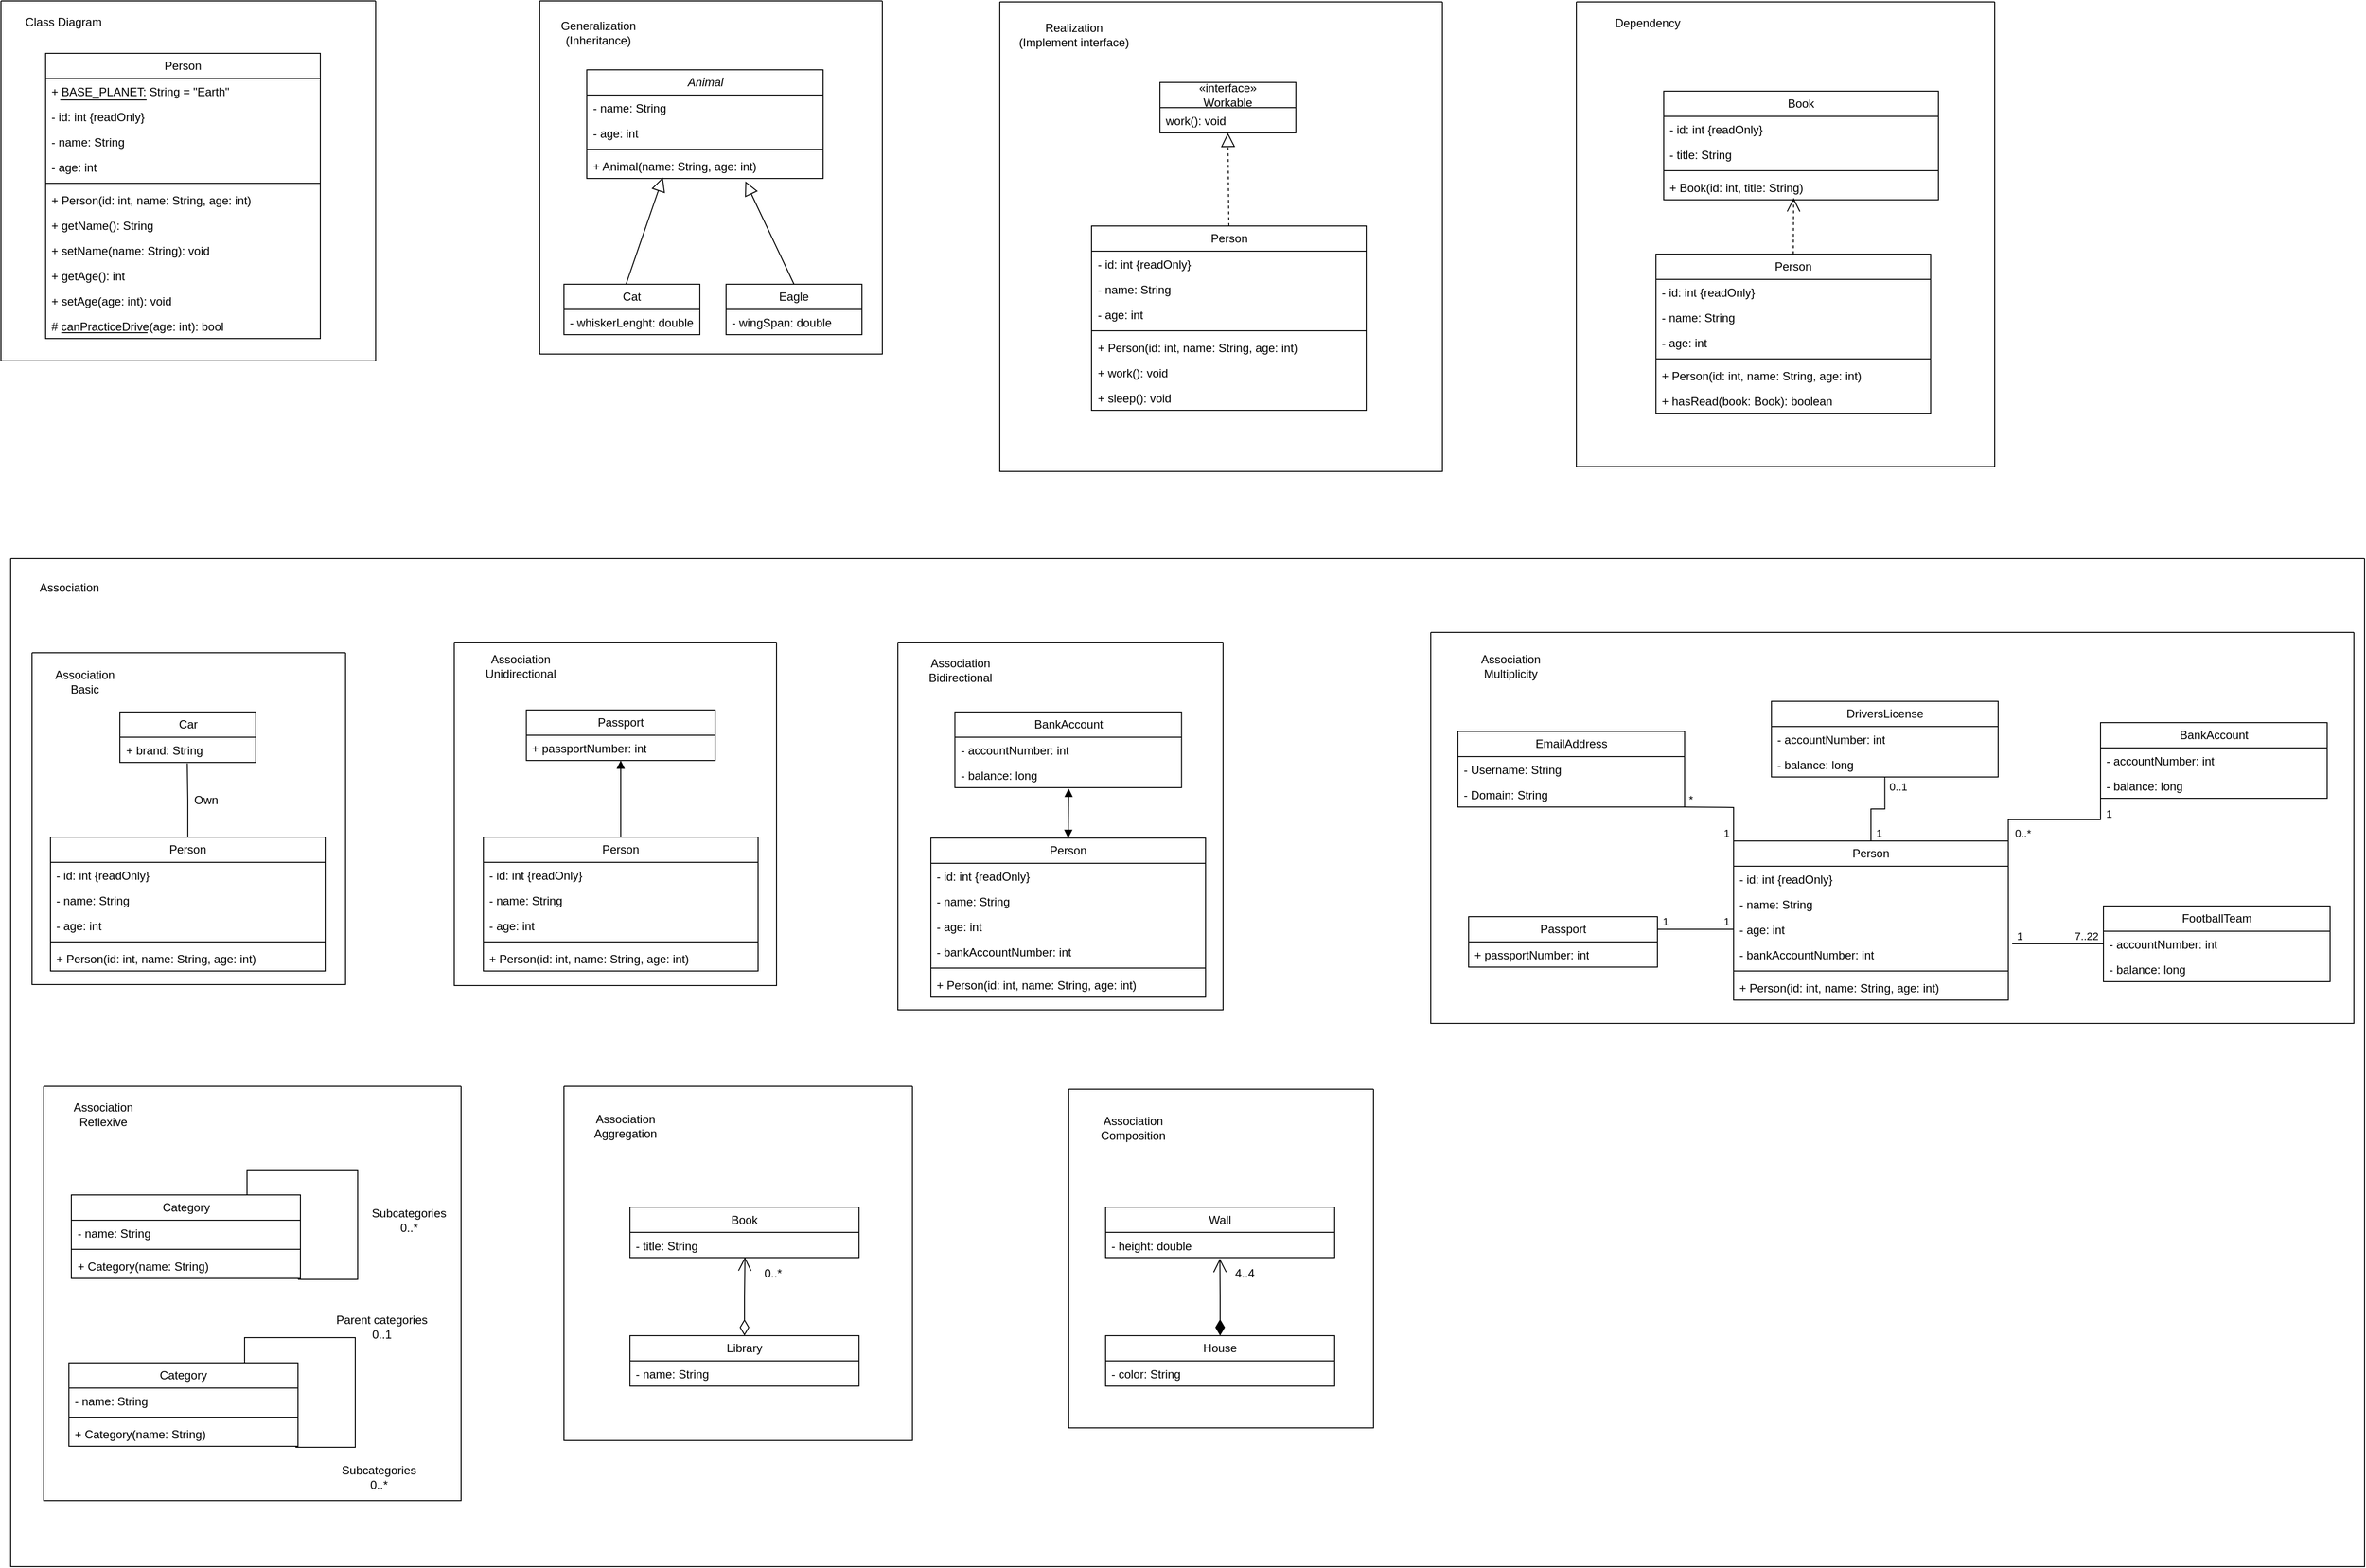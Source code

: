 <mxfile version="24.7.14">
  <diagram name="Page-1" id="etVlhiiT5bMe6d0pypbC">
    <mxGraphModel dx="2045" dy="633" grid="0" gridSize="10" guides="1" tooltips="1" connect="1" arrows="1" fold="1" page="1" pageScale="1" pageWidth="850" pageHeight="1100" background="none" math="0" shadow="0">
      <root>
        <mxCell id="0" />
        <mxCell id="1" parent="0" />
        <mxCell id="fOX6goUL02FyGiLr_u4U-35" value="Person" style="swimlane;fontStyle=0;childLayout=stackLayout;horizontal=1;startSize=26;fillColor=none;horizontalStack=0;resizeParent=1;resizeParentMax=0;resizeLast=0;collapsible=1;marginBottom=0;whiteSpace=wrap;html=1;" parent="1" vertex="1">
          <mxGeometry x="-768" y="102" width="283" height="294" as="geometry" />
        </mxCell>
        <mxCell id="fOX6goUL02FyGiLr_u4U-71" value="+ BASE_PLANET: String = &quot;Earth&quot;" style="text;strokeColor=none;fillColor=none;align=left;verticalAlign=top;spacingLeft=4;spacingRight=4;overflow=hidden;rotatable=0;points=[[0,0.5],[1,0.5]];portConstraint=eastwest;whiteSpace=wrap;html=1;" parent="fOX6goUL02FyGiLr_u4U-35" vertex="1">
          <mxGeometry y="26" width="283" height="26" as="geometry" />
        </mxCell>
        <mxCell id="fOX6goUL02FyGiLr_u4U-47" value="- id: int {readOnly}" style="text;strokeColor=none;fillColor=none;align=left;verticalAlign=top;spacingLeft=4;spacingRight=4;overflow=hidden;rotatable=0;points=[[0,0.5],[1,0.5]];portConstraint=eastwest;whiteSpace=wrap;html=1;" parent="fOX6goUL02FyGiLr_u4U-35" vertex="1">
          <mxGeometry y="52" width="283" height="26" as="geometry" />
        </mxCell>
        <mxCell id="fOX6goUL02FyGiLr_u4U-36" value="- name: String" style="text;strokeColor=none;fillColor=none;align=left;verticalAlign=top;spacingLeft=4;spacingRight=4;overflow=hidden;rotatable=0;points=[[0,0.5],[1,0.5]];portConstraint=eastwest;whiteSpace=wrap;html=1;" parent="fOX6goUL02FyGiLr_u4U-35" vertex="1">
          <mxGeometry y="78" width="283" height="26" as="geometry" />
        </mxCell>
        <mxCell id="fOX6goUL02FyGiLr_u4U-37" value="- age: int" style="text;strokeColor=none;fillColor=none;align=left;verticalAlign=top;spacingLeft=4;spacingRight=4;overflow=hidden;rotatable=0;points=[[0,0.5],[1,0.5]];portConstraint=eastwest;whiteSpace=wrap;html=1;" parent="fOX6goUL02FyGiLr_u4U-35" vertex="1">
          <mxGeometry y="104" width="283" height="26" as="geometry" />
        </mxCell>
        <mxCell id="fOX6goUL02FyGiLr_u4U-39" value="" style="line;strokeWidth=1;fillColor=none;align=left;verticalAlign=middle;spacingTop=-1;spacingLeft=3;spacingRight=3;rotatable=0;labelPosition=right;points=[];portConstraint=eastwest;strokeColor=inherit;" parent="fOX6goUL02FyGiLr_u4U-35" vertex="1">
          <mxGeometry y="130" width="283" height="8" as="geometry" />
        </mxCell>
        <mxCell id="fOX6goUL02FyGiLr_u4U-38" value="+ Person(id: int, name: String, age: int)" style="text;strokeColor=none;fillColor=none;align=left;verticalAlign=top;spacingLeft=4;spacingRight=4;overflow=hidden;rotatable=0;points=[[0,0.5],[1,0.5]];portConstraint=eastwest;whiteSpace=wrap;html=1;" parent="fOX6goUL02FyGiLr_u4U-35" vertex="1">
          <mxGeometry y="138" width="283" height="26" as="geometry" />
        </mxCell>
        <mxCell id="fOX6goUL02FyGiLr_u4U-40" value="&lt;div&gt;+ getName(): String&lt;br&gt;&lt;/div&gt;" style="text;strokeColor=none;fillColor=none;align=left;verticalAlign=top;spacingLeft=4;spacingRight=4;overflow=hidden;rotatable=0;points=[[0,0.5],[1,0.5]];portConstraint=eastwest;whiteSpace=wrap;html=1;" parent="fOX6goUL02FyGiLr_u4U-35" vertex="1">
          <mxGeometry y="164" width="283" height="26" as="geometry" />
        </mxCell>
        <mxCell id="fOX6goUL02FyGiLr_u4U-41" value="+ setName(name: String): void" style="text;strokeColor=none;fillColor=none;align=left;verticalAlign=top;spacingLeft=4;spacingRight=4;overflow=hidden;rotatable=0;points=[[0,0.5],[1,0.5]];portConstraint=eastwest;whiteSpace=wrap;html=1;" parent="fOX6goUL02FyGiLr_u4U-35" vertex="1">
          <mxGeometry y="190" width="283" height="26" as="geometry" />
        </mxCell>
        <mxCell id="fOX6goUL02FyGiLr_u4U-42" value="+ getAge(): int" style="text;strokeColor=none;fillColor=none;align=left;verticalAlign=top;spacingLeft=4;spacingRight=4;overflow=hidden;rotatable=0;points=[[0,0.5],[1,0.5]];portConstraint=eastwest;whiteSpace=wrap;html=1;" parent="fOX6goUL02FyGiLr_u4U-35" vertex="1">
          <mxGeometry y="216" width="283" height="26" as="geometry" />
        </mxCell>
        <mxCell id="fOX6goUL02FyGiLr_u4U-43" value="+ setAge(age: int): void" style="text;strokeColor=none;fillColor=none;align=left;verticalAlign=top;spacingLeft=4;spacingRight=4;overflow=hidden;rotatable=0;points=[[0,0.5],[1,0.5]];portConstraint=eastwest;whiteSpace=wrap;html=1;" parent="fOX6goUL02FyGiLr_u4U-35" vertex="1">
          <mxGeometry y="242" width="283" height="26" as="geometry" />
        </mxCell>
        <mxCell id="fOX6goUL02FyGiLr_u4U-44" value="# &lt;span&gt;canPracticeDrive&lt;/span&gt;(age: int): bool" style="text;strokeColor=none;fillColor=none;align=left;verticalAlign=top;spacingLeft=4;spacingRight=4;overflow=hidden;rotatable=0;points=[[0,0.5],[1,0.5]];portConstraint=eastwest;whiteSpace=wrap;html=1;fontStyle=0" parent="fOX6goUL02FyGiLr_u4U-35" vertex="1">
          <mxGeometry y="268" width="283" height="26" as="geometry" />
        </mxCell>
        <mxCell id="fOX6goUL02FyGiLr_u4U-45" value="" style="endArrow=none;html=1;rounded=0;exitX=0.057;exitY=0.769;exitDx=0;exitDy=0;exitPerimeter=0;" parent="fOX6goUL02FyGiLr_u4U-35" source="fOX6goUL02FyGiLr_u4U-44" edge="1">
          <mxGeometry width="50" height="50" relative="1" as="geometry">
            <mxPoint x="48" y="286" as="sourcePoint" />
            <mxPoint x="105" y="288" as="targetPoint" />
          </mxGeometry>
        </mxCell>
        <mxCell id="fOX6goUL02FyGiLr_u4U-48" value="" style="swimlane;startSize=0;" parent="1" vertex="1">
          <mxGeometry x="-814" y="48" width="386" height="371" as="geometry" />
        </mxCell>
        <mxCell id="fOX6goUL02FyGiLr_u4U-72" value="" style="endArrow=none;html=1;rounded=0;exitX=0.057;exitY=0.769;exitDx=0;exitDy=0;exitPerimeter=0;" parent="fOX6goUL02FyGiLr_u4U-48" edge="1">
          <mxGeometry width="50" height="50" relative="1" as="geometry">
            <mxPoint x="61" y="102" as="sourcePoint" />
            <mxPoint x="150" y="102" as="targetPoint" />
          </mxGeometry>
        </mxCell>
        <mxCell id="fOX6goUL02FyGiLr_u4U-46" value="Class Diagram" style="text;html=1;align=center;verticalAlign=middle;resizable=0;points=[];autosize=1;strokeColor=none;fillColor=none;" parent="fOX6goUL02FyGiLr_u4U-48" vertex="1">
          <mxGeometry x="15" y="9" width="97" height="26" as="geometry" />
        </mxCell>
        <mxCell id="fOX6goUL02FyGiLr_u4U-55" value="" style="swimlane;startSize=0;" parent="1" vertex="1">
          <mxGeometry x="-259" y="48" width="353" height="364" as="geometry" />
        </mxCell>
        <mxCell id="fOX6goUL02FyGiLr_u4U-58" value="&lt;i&gt;Animal&lt;/i&gt;" style="swimlane;fontStyle=0;childLayout=stackLayout;horizontal=1;startSize=26;fillColor=none;horizontalStack=0;resizeParent=1;resizeParentMax=0;resizeLast=0;collapsible=1;marginBottom=0;whiteSpace=wrap;html=1;" parent="fOX6goUL02FyGiLr_u4U-55" vertex="1">
          <mxGeometry x="48.5" y="71" width="243.5" height="112" as="geometry" />
        </mxCell>
        <mxCell id="fOX6goUL02FyGiLr_u4U-60" value="- name: String" style="text;strokeColor=none;fillColor=none;align=left;verticalAlign=top;spacingLeft=4;spacingRight=4;overflow=hidden;rotatable=0;points=[[0,0.5],[1,0.5]];portConstraint=eastwest;whiteSpace=wrap;html=1;" parent="fOX6goUL02FyGiLr_u4U-58" vertex="1">
          <mxGeometry y="26" width="243.5" height="26" as="geometry" />
        </mxCell>
        <mxCell id="fOX6goUL02FyGiLr_u4U-61" value="- age: int" style="text;strokeColor=none;fillColor=none;align=left;verticalAlign=top;spacingLeft=4;spacingRight=4;overflow=hidden;rotatable=0;points=[[0,0.5],[1,0.5]];portConstraint=eastwest;whiteSpace=wrap;html=1;" parent="fOX6goUL02FyGiLr_u4U-58" vertex="1">
          <mxGeometry y="52" width="243.5" height="26" as="geometry" />
        </mxCell>
        <mxCell id="fOX6goUL02FyGiLr_u4U-62" value="" style="line;strokeWidth=1;fillColor=none;align=left;verticalAlign=middle;spacingTop=-1;spacingLeft=3;spacingRight=3;rotatable=0;labelPosition=right;points=[];portConstraint=eastwest;strokeColor=inherit;" parent="fOX6goUL02FyGiLr_u4U-58" vertex="1">
          <mxGeometry y="78" width="243.5" height="8" as="geometry" />
        </mxCell>
        <mxCell id="fOX6goUL02FyGiLr_u4U-63" value="+ Animal(name: String, age: int)" style="text;strokeColor=none;fillColor=none;align=left;verticalAlign=top;spacingLeft=4;spacingRight=4;overflow=hidden;rotatable=0;points=[[0,0.5],[1,0.5]];portConstraint=eastwest;whiteSpace=wrap;html=1;" parent="fOX6goUL02FyGiLr_u4U-58" vertex="1">
          <mxGeometry y="86" width="243.5" height="26" as="geometry" />
        </mxCell>
        <mxCell id="fOX6goUL02FyGiLr_u4U-49" value="Generalization &lt;br&gt;&lt;div&gt;(Inheritance)&lt;/div&gt;" style="text;html=1;align=center;verticalAlign=middle;resizable=0;points=[];autosize=1;strokeColor=none;fillColor=none;" parent="fOX6goUL02FyGiLr_u4U-55" vertex="1">
          <mxGeometry x="12" y="12" width="95" height="41" as="geometry" />
        </mxCell>
        <mxCell id="fOX6goUL02FyGiLr_u4U-22" value="Eagle" style="swimlane;fontStyle=0;childLayout=stackLayout;horizontal=1;startSize=26;fillColor=none;horizontalStack=0;resizeParent=1;resizeParentMax=0;resizeLast=0;collapsible=1;marginBottom=0;whiteSpace=wrap;html=1;" parent="fOX6goUL02FyGiLr_u4U-55" vertex="1">
          <mxGeometry x="192" y="292" width="140" height="52" as="geometry" />
        </mxCell>
        <mxCell id="fOX6goUL02FyGiLr_u4U-57" value="- wingSpan: double" style="text;strokeColor=none;fillColor=none;align=left;verticalAlign=top;spacingLeft=4;spacingRight=4;overflow=hidden;rotatable=0;points=[[0,0.5],[1,0.5]];portConstraint=eastwest;whiteSpace=wrap;html=1;" parent="fOX6goUL02FyGiLr_u4U-22" vertex="1">
          <mxGeometry y="26" width="140" height="26" as="geometry" />
        </mxCell>
        <mxCell id="fOX6goUL02FyGiLr_u4U-18" value="Cat" style="swimlane;fontStyle=0;childLayout=stackLayout;horizontal=1;startSize=26;fillColor=none;horizontalStack=0;resizeParent=1;resizeParentMax=0;resizeLast=0;collapsible=1;marginBottom=0;whiteSpace=wrap;html=1;" parent="fOX6goUL02FyGiLr_u4U-55" vertex="1">
          <mxGeometry x="25" y="292" width="140" height="52" as="geometry" />
        </mxCell>
        <mxCell id="fOX6goUL02FyGiLr_u4U-70" value="- whiskerLenght: double" style="text;strokeColor=none;fillColor=none;align=left;verticalAlign=top;spacingLeft=4;spacingRight=4;overflow=hidden;rotatable=0;points=[[0,0.5],[1,0.5]];portConstraint=eastwest;whiteSpace=wrap;html=1;" parent="fOX6goUL02FyGiLr_u4U-18" vertex="1">
          <mxGeometry y="26" width="140" height="26" as="geometry" />
        </mxCell>
        <mxCell id="fOX6goUL02FyGiLr_u4U-53" value="" style="endArrow=block;endFill=0;endSize=12;html=1;rounded=0;exitX=0.5;exitY=0;exitDx=0;exitDy=0;entryX=0.671;entryY=1.115;entryDx=0;entryDy=0;entryPerimeter=0;" parent="fOX6goUL02FyGiLr_u4U-55" source="fOX6goUL02FyGiLr_u4U-22" target="fOX6goUL02FyGiLr_u4U-63" edge="1">
          <mxGeometry width="160" relative="1" as="geometry">
            <mxPoint x="15" y="433" as="sourcePoint" />
            <mxPoint x="224.55" y="234.012" as="targetPoint" />
          </mxGeometry>
        </mxCell>
        <mxCell id="fOX6goUL02FyGiLr_u4U-52" value="" style="endArrow=block;endFill=0;endSize=12;html=1;rounded=0;exitX=0.457;exitY=0;exitDx=0;exitDy=0;exitPerimeter=0;entryX=0.322;entryY=0.962;entryDx=0;entryDy=0;entryPerimeter=0;" parent="fOX6goUL02FyGiLr_u4U-55" source="fOX6goUL02FyGiLr_u4U-18" edge="1" target="fOX6goUL02FyGiLr_u4U-63">
          <mxGeometry width="160" relative="1" as="geometry">
            <mxPoint x="-1" y="300" as="sourcePoint" />
            <mxPoint x="115.007" y="263.012" as="targetPoint" />
          </mxGeometry>
        </mxCell>
        <mxCell id="fOX6goUL02FyGiLr_u4U-73" value="Person" style="swimlane;fontStyle=0;childLayout=stackLayout;horizontal=1;startSize=26;fillColor=none;horizontalStack=0;resizeParent=1;resizeParentMax=0;resizeLast=0;collapsible=1;marginBottom=0;whiteSpace=wrap;html=1;" parent="1" vertex="1">
          <mxGeometry x="309.5" y="280" width="283" height="190" as="geometry" />
        </mxCell>
        <mxCell id="fOX6goUL02FyGiLr_u4U-74" value="- id: int {readOnly}" style="text;strokeColor=none;fillColor=none;align=left;verticalAlign=top;spacingLeft=4;spacingRight=4;overflow=hidden;rotatable=0;points=[[0,0.5],[1,0.5]];portConstraint=eastwest;whiteSpace=wrap;html=1;" parent="fOX6goUL02FyGiLr_u4U-73" vertex="1">
          <mxGeometry y="26" width="283" height="26" as="geometry" />
        </mxCell>
        <mxCell id="fOX6goUL02FyGiLr_u4U-75" value="- name: String" style="text;strokeColor=none;fillColor=none;align=left;verticalAlign=top;spacingLeft=4;spacingRight=4;overflow=hidden;rotatable=0;points=[[0,0.5],[1,0.5]];portConstraint=eastwest;whiteSpace=wrap;html=1;" parent="fOX6goUL02FyGiLr_u4U-73" vertex="1">
          <mxGeometry y="52" width="283" height="26" as="geometry" />
        </mxCell>
        <mxCell id="fOX6goUL02FyGiLr_u4U-76" value="- age: int" style="text;strokeColor=none;fillColor=none;align=left;verticalAlign=top;spacingLeft=4;spacingRight=4;overflow=hidden;rotatable=0;points=[[0,0.5],[1,0.5]];portConstraint=eastwest;whiteSpace=wrap;html=1;" parent="fOX6goUL02FyGiLr_u4U-73" vertex="1">
          <mxGeometry y="78" width="283" height="26" as="geometry" />
        </mxCell>
        <mxCell id="fOX6goUL02FyGiLr_u4U-77" value="" style="line;strokeWidth=1;fillColor=none;align=left;verticalAlign=middle;spacingTop=-1;spacingLeft=3;spacingRight=3;rotatable=0;labelPosition=right;points=[];portConstraint=eastwest;strokeColor=inherit;" parent="fOX6goUL02FyGiLr_u4U-73" vertex="1">
          <mxGeometry y="104" width="283" height="8" as="geometry" />
        </mxCell>
        <mxCell id="fOX6goUL02FyGiLr_u4U-78" value="+ Person(id: int, name: String, age: int)" style="text;strokeColor=none;fillColor=none;align=left;verticalAlign=top;spacingLeft=4;spacingRight=4;overflow=hidden;rotatable=0;points=[[0,0.5],[1,0.5]];portConstraint=eastwest;whiteSpace=wrap;html=1;" parent="fOX6goUL02FyGiLr_u4U-73" vertex="1">
          <mxGeometry y="112" width="283" height="26" as="geometry" />
        </mxCell>
        <mxCell id="fOX6goUL02FyGiLr_u4U-89" value="+ work(): void" style="text;strokeColor=none;fillColor=none;align=left;verticalAlign=top;spacingLeft=4;spacingRight=4;overflow=hidden;rotatable=0;points=[[0,0.5],[1,0.5]];portConstraint=eastwest;whiteSpace=wrap;html=1;" parent="fOX6goUL02FyGiLr_u4U-73" vertex="1">
          <mxGeometry y="138" width="283" height="26" as="geometry" />
        </mxCell>
        <mxCell id="fOX6goUL02FyGiLr_u4U-90" value="+ sleep(): void" style="text;strokeColor=none;fillColor=none;align=left;verticalAlign=top;spacingLeft=4;spacingRight=4;overflow=hidden;rotatable=0;points=[[0,0.5],[1,0.5]];portConstraint=eastwest;whiteSpace=wrap;html=1;" parent="fOX6goUL02FyGiLr_u4U-73" vertex="1">
          <mxGeometry y="164" width="283" height="26" as="geometry" />
        </mxCell>
        <mxCell id="fOX6goUL02FyGiLr_u4U-110" value="" style="swimlane;startSize=0;" parent="1" vertex="1">
          <mxGeometry x="215" y="49" width="456" height="484" as="geometry" />
        </mxCell>
        <mxCell id="fOX6goUL02FyGiLr_u4U-85" value="&lt;div&gt;«interface»&lt;br&gt;&lt;/div&gt;&lt;div&gt;Workable&lt;/div&gt;" style="swimlane;fontStyle=0;childLayout=stackLayout;horizontal=1;startSize=26;fillColor=none;horizontalStack=0;resizeParent=1;resizeParentMax=0;resizeLast=0;collapsible=1;marginBottom=0;whiteSpace=wrap;html=1;" parent="fOX6goUL02FyGiLr_u4U-110" vertex="1">
          <mxGeometry x="165" y="83" width="140" height="52" as="geometry" />
        </mxCell>
        <mxCell id="fOX6goUL02FyGiLr_u4U-86" value="work(): void" style="text;strokeColor=none;fillColor=none;align=left;verticalAlign=top;spacingLeft=4;spacingRight=4;overflow=hidden;rotatable=0;points=[[0,0.5],[1,0.5]];portConstraint=eastwest;whiteSpace=wrap;html=1;" parent="fOX6goUL02FyGiLr_u4U-85" vertex="1">
          <mxGeometry y="26" width="140" height="26" as="geometry" />
        </mxCell>
        <mxCell id="fOX6goUL02FyGiLr_u4U-112" value="&lt;div&gt;Realization&lt;/div&gt;(Implement interface)" style="text;html=1;align=center;verticalAlign=middle;resizable=0;points=[];autosize=1;strokeColor=none;fillColor=none;" parent="fOX6goUL02FyGiLr_u4U-110" vertex="1">
          <mxGeometry x="10" y="13" width="131" height="41" as="geometry" />
        </mxCell>
        <mxCell id="fOX6goUL02FyGiLr_u4U-111" value="" style="endArrow=block;dashed=1;endFill=0;endSize=12;html=1;rounded=0;exitX=0.5;exitY=0;exitDx=0;exitDy=0;entryX=0.5;entryY=1;entryDx=0;entryDy=0;" parent="1" source="fOX6goUL02FyGiLr_u4U-73" target="fOX6goUL02FyGiLr_u4U-85" edge="1">
          <mxGeometry width="160" relative="1" as="geometry">
            <mxPoint x="479" y="241" as="sourcePoint" />
            <mxPoint x="639" y="241" as="targetPoint" />
          </mxGeometry>
        </mxCell>
        <mxCell id="fOX6goUL02FyGiLr_u4U-113" value="Person" style="swimlane;fontStyle=0;childLayout=stackLayout;horizontal=1;startSize=26;fillColor=none;horizontalStack=0;resizeParent=1;resizeParentMax=0;resizeLast=0;collapsible=1;marginBottom=0;whiteSpace=wrap;html=1;" parent="1" vertex="1">
          <mxGeometry x="891" y="309" width="283" height="164" as="geometry" />
        </mxCell>
        <mxCell id="fOX6goUL02FyGiLr_u4U-114" value="- id: int {readOnly}" style="text;strokeColor=none;fillColor=none;align=left;verticalAlign=top;spacingLeft=4;spacingRight=4;overflow=hidden;rotatable=0;points=[[0,0.5],[1,0.5]];portConstraint=eastwest;whiteSpace=wrap;html=1;" parent="fOX6goUL02FyGiLr_u4U-113" vertex="1">
          <mxGeometry y="26" width="283" height="26" as="geometry" />
        </mxCell>
        <mxCell id="fOX6goUL02FyGiLr_u4U-115" value="- name: String" style="text;strokeColor=none;fillColor=none;align=left;verticalAlign=top;spacingLeft=4;spacingRight=4;overflow=hidden;rotatable=0;points=[[0,0.5],[1,0.5]];portConstraint=eastwest;whiteSpace=wrap;html=1;" parent="fOX6goUL02FyGiLr_u4U-113" vertex="1">
          <mxGeometry y="52" width="283" height="26" as="geometry" />
        </mxCell>
        <mxCell id="fOX6goUL02FyGiLr_u4U-116" value="- age: int" style="text;strokeColor=none;fillColor=none;align=left;verticalAlign=top;spacingLeft=4;spacingRight=4;overflow=hidden;rotatable=0;points=[[0,0.5],[1,0.5]];portConstraint=eastwest;whiteSpace=wrap;html=1;" parent="fOX6goUL02FyGiLr_u4U-113" vertex="1">
          <mxGeometry y="78" width="283" height="26" as="geometry" />
        </mxCell>
        <mxCell id="fOX6goUL02FyGiLr_u4U-117" value="" style="line;strokeWidth=1;fillColor=none;align=left;verticalAlign=middle;spacingTop=-1;spacingLeft=3;spacingRight=3;rotatable=0;labelPosition=right;points=[];portConstraint=eastwest;strokeColor=inherit;" parent="fOX6goUL02FyGiLr_u4U-113" vertex="1">
          <mxGeometry y="104" width="283" height="8" as="geometry" />
        </mxCell>
        <mxCell id="fOX6goUL02FyGiLr_u4U-118" value="+ Person(id: int, name: String, age: int)" style="text;strokeColor=none;fillColor=none;align=left;verticalAlign=top;spacingLeft=4;spacingRight=4;overflow=hidden;rotatable=0;points=[[0,0.5],[1,0.5]];portConstraint=eastwest;whiteSpace=wrap;html=1;" parent="fOX6goUL02FyGiLr_u4U-113" vertex="1">
          <mxGeometry y="112" width="283" height="26" as="geometry" />
        </mxCell>
        <mxCell id="fOX6goUL02FyGiLr_u4U-119" value="+ hasRead(book: Book): boolean" style="text;strokeColor=none;fillColor=none;align=left;verticalAlign=top;spacingLeft=4;spacingRight=4;overflow=hidden;rotatable=0;points=[[0,0.5],[1,0.5]];portConstraint=eastwest;whiteSpace=wrap;html=1;" parent="fOX6goUL02FyGiLr_u4U-113" vertex="1">
          <mxGeometry y="138" width="283" height="26" as="geometry" />
        </mxCell>
        <mxCell id="fOX6goUL02FyGiLr_u4U-121" value="Book" style="swimlane;fontStyle=0;childLayout=stackLayout;horizontal=1;startSize=26;fillColor=none;horizontalStack=0;resizeParent=1;resizeParentMax=0;resizeLast=0;collapsible=1;marginBottom=0;whiteSpace=wrap;html=1;" parent="1" vertex="1">
          <mxGeometry x="899" y="141" width="283" height="112" as="geometry" />
        </mxCell>
        <mxCell id="fOX6goUL02FyGiLr_u4U-122" value="- id: int {readOnly}" style="text;strokeColor=none;fillColor=none;align=left;verticalAlign=top;spacingLeft=4;spacingRight=4;overflow=hidden;rotatable=0;points=[[0,0.5],[1,0.5]];portConstraint=eastwest;whiteSpace=wrap;html=1;" parent="fOX6goUL02FyGiLr_u4U-121" vertex="1">
          <mxGeometry y="26" width="283" height="26" as="geometry" />
        </mxCell>
        <mxCell id="fOX6goUL02FyGiLr_u4U-123" value="- title: String" style="text;strokeColor=none;fillColor=none;align=left;verticalAlign=top;spacingLeft=4;spacingRight=4;overflow=hidden;rotatable=0;points=[[0,0.5],[1,0.5]];portConstraint=eastwest;whiteSpace=wrap;html=1;" parent="fOX6goUL02FyGiLr_u4U-121" vertex="1">
          <mxGeometry y="52" width="283" height="26" as="geometry" />
        </mxCell>
        <mxCell id="fOX6goUL02FyGiLr_u4U-125" value="" style="line;strokeWidth=1;fillColor=none;align=left;verticalAlign=middle;spacingTop=-1;spacingLeft=3;spacingRight=3;rotatable=0;labelPosition=right;points=[];portConstraint=eastwest;strokeColor=inherit;" parent="fOX6goUL02FyGiLr_u4U-121" vertex="1">
          <mxGeometry y="78" width="283" height="8" as="geometry" />
        </mxCell>
        <mxCell id="fOX6goUL02FyGiLr_u4U-126" value="+ Book(id: int, title: String)" style="text;strokeColor=none;fillColor=none;align=left;verticalAlign=top;spacingLeft=4;spacingRight=4;overflow=hidden;rotatable=0;points=[[0,0.5],[1,0.5]];portConstraint=eastwest;whiteSpace=wrap;html=1;" parent="fOX6goUL02FyGiLr_u4U-121" vertex="1">
          <mxGeometry y="86" width="283" height="26" as="geometry" />
        </mxCell>
        <mxCell id="fOX6goUL02FyGiLr_u4U-128" value="" style="endArrow=open;endSize=12;dashed=1;html=1;rounded=0;exitX=0.5;exitY=0;exitDx=0;exitDy=0;entryX=0.473;entryY=0.923;entryDx=0;entryDy=0;entryPerimeter=0;" parent="1" source="fOX6goUL02FyGiLr_u4U-113" target="fOX6goUL02FyGiLr_u4U-126" edge="1">
          <mxGeometry width="160" relative="1" as="geometry">
            <mxPoint x="1213" y="296" as="sourcePoint" />
            <mxPoint x="1110" y="283" as="targetPoint" />
          </mxGeometry>
        </mxCell>
        <mxCell id="fOX6goUL02FyGiLr_u4U-133" value="" style="swimlane;startSize=0;" parent="1" vertex="1">
          <mxGeometry x="809" y="49" width="431" height="479" as="geometry" />
        </mxCell>
        <mxCell id="fOX6goUL02FyGiLr_u4U-134" value="Dependency" style="text;html=1;align=center;verticalAlign=middle;resizable=0;points=[];autosize=1;strokeColor=none;fillColor=none;" parent="fOX6goUL02FyGiLr_u4U-133" vertex="1">
          <mxGeometry x="30" y="9" width="85" height="26" as="geometry" />
        </mxCell>
        <mxCell id="fOX6goUL02FyGiLr_u4U-135" value="Person" style="swimlane;fontStyle=0;childLayout=stackLayout;horizontal=1;startSize=26;fillColor=none;horizontalStack=0;resizeParent=1;resizeParentMax=0;resizeLast=0;collapsible=1;marginBottom=0;whiteSpace=wrap;html=1;" parent="1" vertex="1">
          <mxGeometry x="-763" y="910" width="283" height="138" as="geometry" />
        </mxCell>
        <mxCell id="fOX6goUL02FyGiLr_u4U-136" value="- id: int {readOnly}" style="text;strokeColor=none;fillColor=none;align=left;verticalAlign=top;spacingLeft=4;spacingRight=4;overflow=hidden;rotatable=0;points=[[0,0.5],[1,0.5]];portConstraint=eastwest;whiteSpace=wrap;html=1;" parent="fOX6goUL02FyGiLr_u4U-135" vertex="1">
          <mxGeometry y="26" width="283" height="26" as="geometry" />
        </mxCell>
        <mxCell id="fOX6goUL02FyGiLr_u4U-137" value="- name: String" style="text;strokeColor=none;fillColor=none;align=left;verticalAlign=top;spacingLeft=4;spacingRight=4;overflow=hidden;rotatable=0;points=[[0,0.5],[1,0.5]];portConstraint=eastwest;whiteSpace=wrap;html=1;" parent="fOX6goUL02FyGiLr_u4U-135" vertex="1">
          <mxGeometry y="52" width="283" height="26" as="geometry" />
        </mxCell>
        <mxCell id="fOX6goUL02FyGiLr_u4U-138" value="- age: int" style="text;strokeColor=none;fillColor=none;align=left;verticalAlign=top;spacingLeft=4;spacingRight=4;overflow=hidden;rotatable=0;points=[[0,0.5],[1,0.5]];portConstraint=eastwest;whiteSpace=wrap;html=1;" parent="fOX6goUL02FyGiLr_u4U-135" vertex="1">
          <mxGeometry y="78" width="283" height="26" as="geometry" />
        </mxCell>
        <mxCell id="fOX6goUL02FyGiLr_u4U-139" value="" style="line;strokeWidth=1;fillColor=none;align=left;verticalAlign=middle;spacingTop=-1;spacingLeft=3;spacingRight=3;rotatable=0;labelPosition=right;points=[];portConstraint=eastwest;strokeColor=inherit;" parent="fOX6goUL02FyGiLr_u4U-135" vertex="1">
          <mxGeometry y="104" width="283" height="8" as="geometry" />
        </mxCell>
        <mxCell id="fOX6goUL02FyGiLr_u4U-140" value="+ Person(id: int, name: String, age: int)" style="text;strokeColor=none;fillColor=none;align=left;verticalAlign=top;spacingLeft=4;spacingRight=4;overflow=hidden;rotatable=0;points=[[0,0.5],[1,0.5]];portConstraint=eastwest;whiteSpace=wrap;html=1;" parent="fOX6goUL02FyGiLr_u4U-135" vertex="1">
          <mxGeometry y="112" width="283" height="26" as="geometry" />
        </mxCell>
        <mxCell id="fOX6goUL02FyGiLr_u4U-142" value="Car" style="swimlane;fontStyle=0;childLayout=stackLayout;horizontal=1;startSize=26;fillColor=none;horizontalStack=0;resizeParent=1;resizeParentMax=0;resizeLast=0;collapsible=1;marginBottom=0;whiteSpace=wrap;html=1;" parent="1" vertex="1">
          <mxGeometry x="-691.5" y="781" width="140" height="52" as="geometry" />
        </mxCell>
        <mxCell id="fOX6goUL02FyGiLr_u4U-143" value="+ brand: String" style="text;strokeColor=none;fillColor=none;align=left;verticalAlign=top;spacingLeft=4;spacingRight=4;overflow=hidden;rotatable=0;points=[[0,0.5],[1,0.5]];portConstraint=eastwest;whiteSpace=wrap;html=1;" parent="fOX6goUL02FyGiLr_u4U-142" vertex="1">
          <mxGeometry y="26" width="140" height="26" as="geometry" />
        </mxCell>
        <mxCell id="fOX6goUL02FyGiLr_u4U-146" value="" style="endArrow=none;html=1;edgeStyle=orthogonalEdgeStyle;rounded=0;exitX=0.5;exitY=0;exitDx=0;exitDy=0;entryX=0.496;entryY=1.038;entryDx=0;entryDy=0;entryPerimeter=0;" parent="1" source="fOX6goUL02FyGiLr_u4U-135" target="fOX6goUL02FyGiLr_u4U-143" edge="1">
          <mxGeometry relative="1" as="geometry">
            <mxPoint x="-667" y="883" as="sourcePoint" />
            <mxPoint x="-507" y="883" as="targetPoint" />
          </mxGeometry>
        </mxCell>
        <mxCell id="fOX6goUL02FyGiLr_u4U-149" value="&lt;div&gt;Own&lt;/div&gt;" style="text;html=1;align=center;verticalAlign=middle;resizable=0;points=[];autosize=1;strokeColor=none;fillColor=none;" parent="1" vertex="1">
          <mxGeometry x="-625" y="859" width="43" height="26" as="geometry" />
        </mxCell>
        <mxCell id="fOX6goUL02FyGiLr_u4U-152" value="Person" style="swimlane;fontStyle=0;childLayout=stackLayout;horizontal=1;startSize=26;fillColor=none;horizontalStack=0;resizeParent=1;resizeParentMax=0;resizeLast=0;collapsible=1;marginBottom=0;whiteSpace=wrap;html=1;" parent="1" vertex="1">
          <mxGeometry x="-317" y="910" width="283" height="138" as="geometry" />
        </mxCell>
        <mxCell id="fOX6goUL02FyGiLr_u4U-153" value="- id: int {readOnly}" style="text;strokeColor=none;fillColor=none;align=left;verticalAlign=top;spacingLeft=4;spacingRight=4;overflow=hidden;rotatable=0;points=[[0,0.5],[1,0.5]];portConstraint=eastwest;whiteSpace=wrap;html=1;" parent="fOX6goUL02FyGiLr_u4U-152" vertex="1">
          <mxGeometry y="26" width="283" height="26" as="geometry" />
        </mxCell>
        <mxCell id="fOX6goUL02FyGiLr_u4U-154" value="- name: String" style="text;strokeColor=none;fillColor=none;align=left;verticalAlign=top;spacingLeft=4;spacingRight=4;overflow=hidden;rotatable=0;points=[[0,0.5],[1,0.5]];portConstraint=eastwest;whiteSpace=wrap;html=1;" parent="fOX6goUL02FyGiLr_u4U-152" vertex="1">
          <mxGeometry y="52" width="283" height="26" as="geometry" />
        </mxCell>
        <mxCell id="fOX6goUL02FyGiLr_u4U-155" value="- age: int" style="text;strokeColor=none;fillColor=none;align=left;verticalAlign=top;spacingLeft=4;spacingRight=4;overflow=hidden;rotatable=0;points=[[0,0.5],[1,0.5]];portConstraint=eastwest;whiteSpace=wrap;html=1;" parent="fOX6goUL02FyGiLr_u4U-152" vertex="1">
          <mxGeometry y="78" width="283" height="26" as="geometry" />
        </mxCell>
        <mxCell id="fOX6goUL02FyGiLr_u4U-156" value="" style="line;strokeWidth=1;fillColor=none;align=left;verticalAlign=middle;spacingTop=-1;spacingLeft=3;spacingRight=3;rotatable=0;labelPosition=right;points=[];portConstraint=eastwest;strokeColor=inherit;" parent="fOX6goUL02FyGiLr_u4U-152" vertex="1">
          <mxGeometry y="104" width="283" height="8" as="geometry" />
        </mxCell>
        <mxCell id="fOX6goUL02FyGiLr_u4U-157" value="+ Person(id: int, name: String, age: int)" style="text;strokeColor=none;fillColor=none;align=left;verticalAlign=top;spacingLeft=4;spacingRight=4;overflow=hidden;rotatable=0;points=[[0,0.5],[1,0.5]];portConstraint=eastwest;whiteSpace=wrap;html=1;" parent="fOX6goUL02FyGiLr_u4U-152" vertex="1">
          <mxGeometry y="112" width="283" height="26" as="geometry" />
        </mxCell>
        <mxCell id="fOX6goUL02FyGiLr_u4U-158" value="Passport" style="swimlane;fontStyle=0;childLayout=stackLayout;horizontal=1;startSize=26;fillColor=none;horizontalStack=0;resizeParent=1;resizeParentMax=0;resizeLast=0;collapsible=1;marginBottom=0;whiteSpace=wrap;html=1;" parent="1" vertex="1">
          <mxGeometry x="-272.75" y="779" width="194.5" height="52" as="geometry" />
        </mxCell>
        <mxCell id="fOX6goUL02FyGiLr_u4U-159" value="+&amp;nbsp;passportNumber: int" style="text;strokeColor=none;fillColor=none;align=left;verticalAlign=top;spacingLeft=4;spacingRight=4;overflow=hidden;rotatable=0;points=[[0,0.5],[1,0.5]];portConstraint=eastwest;whiteSpace=wrap;html=1;" parent="fOX6goUL02FyGiLr_u4U-158" vertex="1">
          <mxGeometry y="26" width="194.5" height="26" as="geometry" />
        </mxCell>
        <mxCell id="fOX6goUL02FyGiLr_u4U-162" value="" style="endArrow=block;endFill=1;html=1;edgeStyle=orthogonalEdgeStyle;align=left;verticalAlign=top;rounded=0;entryX=0.5;entryY=1;entryDx=0;entryDy=0;exitX=0.5;exitY=0;exitDx=0;exitDy=0;" parent="1" source="fOX6goUL02FyGiLr_u4U-152" target="fOX6goUL02FyGiLr_u4U-158" edge="1">
          <mxGeometry x="-1" relative="1" as="geometry">
            <mxPoint x="-233" y="888" as="sourcePoint" />
            <mxPoint x="-73" y="888" as="targetPoint" />
          </mxGeometry>
        </mxCell>
        <mxCell id="fOX6goUL02FyGiLr_u4U-165" value="Person" style="swimlane;fontStyle=0;childLayout=stackLayout;horizontal=1;startSize=26;fillColor=none;horizontalStack=0;resizeParent=1;resizeParentMax=0;resizeLast=0;collapsible=1;marginBottom=0;whiteSpace=wrap;html=1;" parent="1" vertex="1">
          <mxGeometry x="144" y="911" width="283" height="164" as="geometry" />
        </mxCell>
        <mxCell id="fOX6goUL02FyGiLr_u4U-166" value="- id: int {readOnly}" style="text;strokeColor=none;fillColor=none;align=left;verticalAlign=top;spacingLeft=4;spacingRight=4;overflow=hidden;rotatable=0;points=[[0,0.5],[1,0.5]];portConstraint=eastwest;whiteSpace=wrap;html=1;" parent="fOX6goUL02FyGiLr_u4U-165" vertex="1">
          <mxGeometry y="26" width="283" height="26" as="geometry" />
        </mxCell>
        <mxCell id="fOX6goUL02FyGiLr_u4U-167" value="- name: String" style="text;strokeColor=none;fillColor=none;align=left;verticalAlign=top;spacingLeft=4;spacingRight=4;overflow=hidden;rotatable=0;points=[[0,0.5],[1,0.5]];portConstraint=eastwest;whiteSpace=wrap;html=1;" parent="fOX6goUL02FyGiLr_u4U-165" vertex="1">
          <mxGeometry y="52" width="283" height="26" as="geometry" />
        </mxCell>
        <mxCell id="fOX6goUL02FyGiLr_u4U-168" value="- age: int" style="text;strokeColor=none;fillColor=none;align=left;verticalAlign=top;spacingLeft=4;spacingRight=4;overflow=hidden;rotatable=0;points=[[0,0.5],[1,0.5]];portConstraint=eastwest;whiteSpace=wrap;html=1;" parent="fOX6goUL02FyGiLr_u4U-165" vertex="1">
          <mxGeometry y="78" width="283" height="26" as="geometry" />
        </mxCell>
        <mxCell id="fOX6goUL02FyGiLr_u4U-175" value="- bankAccountNumber: int" style="text;strokeColor=none;fillColor=none;align=left;verticalAlign=top;spacingLeft=4;spacingRight=4;overflow=hidden;rotatable=0;points=[[0,0.5],[1,0.5]];portConstraint=eastwest;whiteSpace=wrap;html=1;" parent="fOX6goUL02FyGiLr_u4U-165" vertex="1">
          <mxGeometry y="104" width="283" height="26" as="geometry" />
        </mxCell>
        <mxCell id="fOX6goUL02FyGiLr_u4U-169" value="" style="line;strokeWidth=1;fillColor=none;align=left;verticalAlign=middle;spacingTop=-1;spacingLeft=3;spacingRight=3;rotatable=0;labelPosition=right;points=[];portConstraint=eastwest;strokeColor=inherit;" parent="fOX6goUL02FyGiLr_u4U-165" vertex="1">
          <mxGeometry y="130" width="283" height="8" as="geometry" />
        </mxCell>
        <mxCell id="fOX6goUL02FyGiLr_u4U-170" value="+ Person(id: int, name: String, age: int)" style="text;strokeColor=none;fillColor=none;align=left;verticalAlign=top;spacingLeft=4;spacingRight=4;overflow=hidden;rotatable=0;points=[[0,0.5],[1,0.5]];portConstraint=eastwest;whiteSpace=wrap;html=1;" parent="fOX6goUL02FyGiLr_u4U-165" vertex="1">
          <mxGeometry y="138" width="283" height="26" as="geometry" />
        </mxCell>
        <mxCell id="fOX6goUL02FyGiLr_u4U-171" value="BankAccount" style="swimlane;fontStyle=0;childLayout=stackLayout;horizontal=1;startSize=26;fillColor=none;horizontalStack=0;resizeParent=1;resizeParentMax=0;resizeLast=0;collapsible=1;marginBottom=0;whiteSpace=wrap;html=1;" parent="1" vertex="1">
          <mxGeometry x="168.75" y="781" width="233.5" height="78" as="geometry" />
        </mxCell>
        <mxCell id="fOX6goUL02FyGiLr_u4U-172" value="- accountNumber: int" style="text;strokeColor=none;fillColor=none;align=left;verticalAlign=top;spacingLeft=4;spacingRight=4;overflow=hidden;rotatable=0;points=[[0,0.5],[1,0.5]];portConstraint=eastwest;whiteSpace=wrap;html=1;" parent="fOX6goUL02FyGiLr_u4U-171" vertex="1">
          <mxGeometry y="26" width="233.5" height="26" as="geometry" />
        </mxCell>
        <mxCell id="fOX6goUL02FyGiLr_u4U-176" value="- balance: long" style="text;strokeColor=none;fillColor=none;align=left;verticalAlign=top;spacingLeft=4;spacingRight=4;overflow=hidden;rotatable=0;points=[[0,0.5],[1,0.5]];portConstraint=eastwest;whiteSpace=wrap;html=1;" parent="fOX6goUL02FyGiLr_u4U-171" vertex="1">
          <mxGeometry y="52" width="233.5" height="26" as="geometry" />
        </mxCell>
        <mxCell id="fOX6goUL02FyGiLr_u4U-177" value="" style="endArrow=block;startArrow=block;endFill=1;startFill=1;html=1;rounded=0;exitX=0.502;exitY=1.038;exitDx=0;exitDy=0;exitPerimeter=0;entryX=0.5;entryY=0;entryDx=0;entryDy=0;" parent="1" source="fOX6goUL02FyGiLr_u4U-176" target="fOX6goUL02FyGiLr_u4U-165" edge="1">
          <mxGeometry width="160" relative="1" as="geometry">
            <mxPoint x="287" y="881" as="sourcePoint" />
            <mxPoint x="447" y="881" as="targetPoint" />
          </mxGeometry>
        </mxCell>
        <mxCell id="fOX6goUL02FyGiLr_u4U-179" value="Person" style="swimlane;fontStyle=0;childLayout=stackLayout;horizontal=1;startSize=26;fillColor=none;horizontalStack=0;resizeParent=1;resizeParentMax=0;resizeLast=0;collapsible=1;marginBottom=0;whiteSpace=wrap;html=1;" parent="1" vertex="1">
          <mxGeometry x="971" y="914" width="283" height="164" as="geometry" />
        </mxCell>
        <mxCell id="fOX6goUL02FyGiLr_u4U-180" value="- id: int {readOnly}" style="text;strokeColor=none;fillColor=none;align=left;verticalAlign=top;spacingLeft=4;spacingRight=4;overflow=hidden;rotatable=0;points=[[0,0.5],[1,0.5]];portConstraint=eastwest;whiteSpace=wrap;html=1;" parent="fOX6goUL02FyGiLr_u4U-179" vertex="1">
          <mxGeometry y="26" width="283" height="26" as="geometry" />
        </mxCell>
        <mxCell id="fOX6goUL02FyGiLr_u4U-181" value="- name: String" style="text;strokeColor=none;fillColor=none;align=left;verticalAlign=top;spacingLeft=4;spacingRight=4;overflow=hidden;rotatable=0;points=[[0,0.5],[1,0.5]];portConstraint=eastwest;whiteSpace=wrap;html=1;" parent="fOX6goUL02FyGiLr_u4U-179" vertex="1">
          <mxGeometry y="52" width="283" height="26" as="geometry" />
        </mxCell>
        <mxCell id="fOX6goUL02FyGiLr_u4U-182" value="- age: int" style="text;strokeColor=none;fillColor=none;align=left;verticalAlign=top;spacingLeft=4;spacingRight=4;overflow=hidden;rotatable=0;points=[[0,0.5],[1,0.5]];portConstraint=eastwest;whiteSpace=wrap;html=1;" parent="fOX6goUL02FyGiLr_u4U-179" vertex="1">
          <mxGeometry y="78" width="283" height="26" as="geometry" />
        </mxCell>
        <mxCell id="fOX6goUL02FyGiLr_u4U-183" value="- bankAccountNumber: int" style="text;strokeColor=none;fillColor=none;align=left;verticalAlign=top;spacingLeft=4;spacingRight=4;overflow=hidden;rotatable=0;points=[[0,0.5],[1,0.5]];portConstraint=eastwest;whiteSpace=wrap;html=1;" parent="fOX6goUL02FyGiLr_u4U-179" vertex="1">
          <mxGeometry y="104" width="283" height="26" as="geometry" />
        </mxCell>
        <mxCell id="fOX6goUL02FyGiLr_u4U-184" value="" style="line;strokeWidth=1;fillColor=none;align=left;verticalAlign=middle;spacingTop=-1;spacingLeft=3;spacingRight=3;rotatable=0;labelPosition=right;points=[];portConstraint=eastwest;strokeColor=inherit;" parent="fOX6goUL02FyGiLr_u4U-179" vertex="1">
          <mxGeometry y="130" width="283" height="8" as="geometry" />
        </mxCell>
        <mxCell id="fOX6goUL02FyGiLr_u4U-185" value="+ Person(id: int, name: String, age: int)" style="text;strokeColor=none;fillColor=none;align=left;verticalAlign=top;spacingLeft=4;spacingRight=4;overflow=hidden;rotatable=0;points=[[0,0.5],[1,0.5]];portConstraint=eastwest;whiteSpace=wrap;html=1;" parent="fOX6goUL02FyGiLr_u4U-179" vertex="1">
          <mxGeometry y="138" width="283" height="26" as="geometry" />
        </mxCell>
        <mxCell id="fOX6goUL02FyGiLr_u4U-186" value="DriversLicense" style="swimlane;fontStyle=0;childLayout=stackLayout;horizontal=1;startSize=26;fillColor=none;horizontalStack=0;resizeParent=1;resizeParentMax=0;resizeLast=0;collapsible=1;marginBottom=0;whiteSpace=wrap;html=1;" parent="1" vertex="1">
          <mxGeometry x="1010" y="770" width="233.5" height="78" as="geometry" />
        </mxCell>
        <mxCell id="fOX6goUL02FyGiLr_u4U-187" value="- accountNumber: int" style="text;strokeColor=none;fillColor=none;align=left;verticalAlign=top;spacingLeft=4;spacingRight=4;overflow=hidden;rotatable=0;points=[[0,0.5],[1,0.5]];portConstraint=eastwest;whiteSpace=wrap;html=1;" parent="fOX6goUL02FyGiLr_u4U-186" vertex="1">
          <mxGeometry y="26" width="233.5" height="26" as="geometry" />
        </mxCell>
        <mxCell id="fOX6goUL02FyGiLr_u4U-188" value="- balance: long" style="text;strokeColor=none;fillColor=none;align=left;verticalAlign=top;spacingLeft=4;spacingRight=4;overflow=hidden;rotatable=0;points=[[0,0.5],[1,0.5]];portConstraint=eastwest;whiteSpace=wrap;html=1;" parent="fOX6goUL02FyGiLr_u4U-186" vertex="1">
          <mxGeometry y="52" width="233.5" height="26" as="geometry" />
        </mxCell>
        <mxCell id="fOX6goUL02FyGiLr_u4U-190" value="Passport" style="swimlane;fontStyle=0;childLayout=stackLayout;horizontal=1;startSize=26;fillColor=none;horizontalStack=0;resizeParent=1;resizeParentMax=0;resizeLast=0;collapsible=1;marginBottom=0;whiteSpace=wrap;html=1;" parent="1" vertex="1">
          <mxGeometry x="698" y="992" width="194.5" height="52" as="geometry" />
        </mxCell>
        <mxCell id="fOX6goUL02FyGiLr_u4U-191" value="+&amp;nbsp;passportNumber: int" style="text;strokeColor=none;fillColor=none;align=left;verticalAlign=top;spacingLeft=4;spacingRight=4;overflow=hidden;rotatable=0;points=[[0,0.5],[1,0.5]];portConstraint=eastwest;whiteSpace=wrap;html=1;" parent="fOX6goUL02FyGiLr_u4U-190" vertex="1">
          <mxGeometry y="26" width="194.5" height="26" as="geometry" />
        </mxCell>
        <mxCell id="fOX6goUL02FyGiLr_u4U-195" value="" style="endArrow=none;html=1;edgeStyle=orthogonalEdgeStyle;rounded=0;entryX=0;entryY=0.5;entryDx=0;entryDy=0;exitX=1;exitY=0.25;exitDx=0;exitDy=0;" parent="1" source="fOX6goUL02FyGiLr_u4U-190" target="fOX6goUL02FyGiLr_u4U-182" edge="1">
          <mxGeometry relative="1" as="geometry">
            <mxPoint x="885" y="1012" as="sourcePoint" />
            <mxPoint x="1022" y="998" as="targetPoint" />
          </mxGeometry>
        </mxCell>
        <mxCell id="fOX6goUL02FyGiLr_u4U-196" value="&amp;nbsp;1" style="edgeLabel;resizable=0;html=1;align=left;verticalAlign=bottom;" parent="fOX6goUL02FyGiLr_u4U-195" connectable="0" vertex="1">
          <mxGeometry x="-1" relative="1" as="geometry" />
        </mxCell>
        <mxCell id="fOX6goUL02FyGiLr_u4U-197" value="1" style="edgeLabel;resizable=0;html=1;align=right;verticalAlign=bottom;" parent="fOX6goUL02FyGiLr_u4U-195" connectable="0" vertex="1">
          <mxGeometry x="1" relative="1" as="geometry">
            <mxPoint x="-4" as="offset" />
          </mxGeometry>
        </mxCell>
        <mxCell id="fOX6goUL02FyGiLr_u4U-198" value="EmailAddress" style="swimlane;fontStyle=0;childLayout=stackLayout;horizontal=1;startSize=26;fillColor=none;horizontalStack=0;resizeParent=1;resizeParentMax=0;resizeLast=0;collapsible=1;marginBottom=0;whiteSpace=wrap;html=1;" parent="1" vertex="1">
          <mxGeometry x="687" y="801" width="233.5" height="78" as="geometry" />
        </mxCell>
        <mxCell id="fOX6goUL02FyGiLr_u4U-199" value="- Username: String" style="text;strokeColor=none;fillColor=none;align=left;verticalAlign=top;spacingLeft=4;spacingRight=4;overflow=hidden;rotatable=0;points=[[0,0.5],[1,0.5]];portConstraint=eastwest;whiteSpace=wrap;html=1;" parent="fOX6goUL02FyGiLr_u4U-198" vertex="1">
          <mxGeometry y="26" width="233.5" height="26" as="geometry" />
        </mxCell>
        <mxCell id="fOX6goUL02FyGiLr_u4U-200" value="- Domain: String" style="text;strokeColor=none;fillColor=none;align=left;verticalAlign=top;spacingLeft=4;spacingRight=4;overflow=hidden;rotatable=0;points=[[0,0.5],[1,0.5]];portConstraint=eastwest;whiteSpace=wrap;html=1;" parent="fOX6goUL02FyGiLr_u4U-198" vertex="1">
          <mxGeometry y="52" width="233.5" height="26" as="geometry" />
        </mxCell>
        <mxCell id="fOX6goUL02FyGiLr_u4U-201" value="" style="endArrow=none;html=1;edgeStyle=orthogonalEdgeStyle;rounded=0;entryX=0;entryY=0;entryDx=0;entryDy=0;exitX=1;exitY=0.25;exitDx=0;exitDy=0;" parent="1" target="fOX6goUL02FyGiLr_u4U-179" edge="1">
          <mxGeometry relative="1" as="geometry">
            <mxPoint x="917.75" y="879" as="sourcePoint" />
            <mxPoint x="995.75" y="879" as="targetPoint" />
          </mxGeometry>
        </mxCell>
        <mxCell id="fOX6goUL02FyGiLr_u4U-202" value="*" style="edgeLabel;resizable=0;html=1;align=left;verticalAlign=bottom;" parent="fOX6goUL02FyGiLr_u4U-201" connectable="0" vertex="1">
          <mxGeometry x="-1" relative="1" as="geometry">
            <mxPoint x="5" as="offset" />
          </mxGeometry>
        </mxCell>
        <mxCell id="fOX6goUL02FyGiLr_u4U-203" value="1" style="edgeLabel;resizable=0;html=1;align=right;verticalAlign=bottom;" parent="fOX6goUL02FyGiLr_u4U-201" connectable="0" vertex="1">
          <mxGeometry x="1" relative="1" as="geometry">
            <mxPoint x="-4" as="offset" />
          </mxGeometry>
        </mxCell>
        <mxCell id="fOX6goUL02FyGiLr_u4U-204" value="" style="endArrow=none;html=1;edgeStyle=orthogonalEdgeStyle;rounded=0;entryX=0.5;entryY=1;entryDx=0;entryDy=0;exitX=0.5;exitY=0;exitDx=0;exitDy=0;" parent="1" source="fOX6goUL02FyGiLr_u4U-179" target="fOX6goUL02FyGiLr_u4U-186" edge="1">
          <mxGeometry relative="1" as="geometry">
            <mxPoint x="1101" y="885" as="sourcePoint" />
            <mxPoint x="1179" y="885" as="targetPoint" />
          </mxGeometry>
        </mxCell>
        <mxCell id="fOX6goUL02FyGiLr_u4U-205" value="&amp;nbsp;1" style="edgeLabel;resizable=0;html=1;align=left;verticalAlign=bottom;" parent="fOX6goUL02FyGiLr_u4U-204" connectable="0" vertex="1">
          <mxGeometry x="-1" relative="1" as="geometry" />
        </mxCell>
        <mxCell id="fOX6goUL02FyGiLr_u4U-206" value="0..1" style="edgeLabel;resizable=0;html=1;align=right;verticalAlign=bottom;" parent="fOX6goUL02FyGiLr_u4U-204" connectable="0" vertex="1">
          <mxGeometry x="1" relative="1" as="geometry">
            <mxPoint x="24" y="19" as="offset" />
          </mxGeometry>
        </mxCell>
        <mxCell id="fOX6goUL02FyGiLr_u4U-216" value="BankAccount" style="swimlane;fontStyle=0;childLayout=stackLayout;horizontal=1;startSize=26;fillColor=none;horizontalStack=0;resizeParent=1;resizeParentMax=0;resizeLast=0;collapsible=1;marginBottom=0;whiteSpace=wrap;html=1;" parent="1" vertex="1">
          <mxGeometry x="1349" y="792" width="233.5" height="78" as="geometry" />
        </mxCell>
        <mxCell id="fOX6goUL02FyGiLr_u4U-217" value="- accountNumber: int" style="text;strokeColor=none;fillColor=none;align=left;verticalAlign=top;spacingLeft=4;spacingRight=4;overflow=hidden;rotatable=0;points=[[0,0.5],[1,0.5]];portConstraint=eastwest;whiteSpace=wrap;html=1;" parent="fOX6goUL02FyGiLr_u4U-216" vertex="1">
          <mxGeometry y="26" width="233.5" height="26" as="geometry" />
        </mxCell>
        <mxCell id="fOX6goUL02FyGiLr_u4U-218" value="- balance: long" style="text;strokeColor=none;fillColor=none;align=left;verticalAlign=top;spacingLeft=4;spacingRight=4;overflow=hidden;rotatable=0;points=[[0,0.5],[1,0.5]];portConstraint=eastwest;whiteSpace=wrap;html=1;" parent="fOX6goUL02FyGiLr_u4U-216" vertex="1">
          <mxGeometry y="52" width="233.5" height="26" as="geometry" />
        </mxCell>
        <mxCell id="fOX6goUL02FyGiLr_u4U-219" value="" style="endArrow=none;html=1;edgeStyle=orthogonalEdgeStyle;rounded=0;entryX=0;entryY=1;entryDx=0;entryDy=0;exitX=1;exitY=0;exitDx=0;exitDy=0;" parent="1" source="fOX6goUL02FyGiLr_u4U-179" target="fOX6goUL02FyGiLr_u4U-216" edge="1">
          <mxGeometry relative="1" as="geometry">
            <mxPoint x="1305" y="922" as="sourcePoint" />
            <mxPoint x="1358.25" y="957" as="targetPoint" />
          </mxGeometry>
        </mxCell>
        <mxCell id="fOX6goUL02FyGiLr_u4U-220" value="0..*" style="edgeLabel;resizable=0;html=1;align=left;verticalAlign=bottom;" parent="fOX6goUL02FyGiLr_u4U-219" connectable="0" vertex="1">
          <mxGeometry x="-1" relative="1" as="geometry">
            <mxPoint x="5" as="offset" />
          </mxGeometry>
        </mxCell>
        <mxCell id="fOX6goUL02FyGiLr_u4U-221" value="1" style="edgeLabel;resizable=0;html=1;align=right;verticalAlign=bottom;" parent="fOX6goUL02FyGiLr_u4U-219" connectable="0" vertex="1">
          <mxGeometry x="1" relative="1" as="geometry">
            <mxPoint x="12" y="24" as="offset" />
          </mxGeometry>
        </mxCell>
        <mxCell id="fOX6goUL02FyGiLr_u4U-223" value="FootballTeam" style="swimlane;fontStyle=0;childLayout=stackLayout;horizontal=1;startSize=26;fillColor=none;horizontalStack=0;resizeParent=1;resizeParentMax=0;resizeLast=0;collapsible=1;marginBottom=0;whiteSpace=wrap;html=1;" parent="1" vertex="1">
          <mxGeometry x="1352" y="981" width="233.5" height="78" as="geometry" />
        </mxCell>
        <mxCell id="fOX6goUL02FyGiLr_u4U-224" value="- accountNumber: int" style="text;strokeColor=none;fillColor=none;align=left;verticalAlign=top;spacingLeft=4;spacingRight=4;overflow=hidden;rotatable=0;points=[[0,0.5],[1,0.5]];portConstraint=eastwest;whiteSpace=wrap;html=1;" parent="fOX6goUL02FyGiLr_u4U-223" vertex="1">
          <mxGeometry y="26" width="233.5" height="26" as="geometry" />
        </mxCell>
        <mxCell id="fOX6goUL02FyGiLr_u4U-225" value="- balance: long" style="text;strokeColor=none;fillColor=none;align=left;verticalAlign=top;spacingLeft=4;spacingRight=4;overflow=hidden;rotatable=0;points=[[0,0.5],[1,0.5]];portConstraint=eastwest;whiteSpace=wrap;html=1;" parent="fOX6goUL02FyGiLr_u4U-223" vertex="1">
          <mxGeometry y="52" width="233.5" height="26" as="geometry" />
        </mxCell>
        <mxCell id="fOX6goUL02FyGiLr_u4U-226" value="" style="endArrow=none;html=1;edgeStyle=orthogonalEdgeStyle;rounded=0;entryX=0;entryY=0.5;entryDx=0;entryDy=0;exitX=1.014;exitY=0.077;exitDx=0;exitDy=0;exitPerimeter=0;" parent="1" source="fOX6goUL02FyGiLr_u4U-183" target="fOX6goUL02FyGiLr_u4U-224" edge="1">
          <mxGeometry relative="1" as="geometry">
            <mxPoint x="1275" y="1017.5" as="sourcePoint" />
            <mxPoint x="1353" y="1017.5" as="targetPoint" />
          </mxGeometry>
        </mxCell>
        <mxCell id="fOX6goUL02FyGiLr_u4U-227" value="&amp;nbsp;1" style="edgeLabel;resizable=0;html=1;align=left;verticalAlign=bottom;" parent="fOX6goUL02FyGiLr_u4U-226" connectable="0" vertex="1">
          <mxGeometry x="-1" relative="1" as="geometry" />
        </mxCell>
        <mxCell id="fOX6goUL02FyGiLr_u4U-228" value="7..22" style="edgeLabel;resizable=0;html=1;align=right;verticalAlign=bottom;" parent="fOX6goUL02FyGiLr_u4U-226" connectable="0" vertex="1">
          <mxGeometry x="1" relative="1" as="geometry">
            <mxPoint x="-4" as="offset" />
          </mxGeometry>
        </mxCell>
        <mxCell id="4WEVrMsifgTihzXS3Ytm-1" value="" style="swimlane;startSize=0;strokeColor=default;" vertex="1" parent="1">
          <mxGeometry x="-804" y="623" width="2425" height="1039" as="geometry" />
        </mxCell>
        <mxCell id="4WEVrMsifgTihzXS3Ytm-2" value="Association" style="text;html=1;align=center;verticalAlign=middle;resizable=0;points=[];autosize=1;strokeColor=none;fillColor=none;" vertex="1" parent="4WEVrMsifgTihzXS3Ytm-1">
          <mxGeometry x="20" y="17" width="79" height="26" as="geometry" />
        </mxCell>
        <mxCell id="4WEVrMsifgTihzXS3Ytm-6" value="Category" style="swimlane;fontStyle=0;childLayout=stackLayout;horizontal=1;startSize=26;fillColor=none;horizontalStack=0;resizeParent=1;resizeParentMax=0;resizeLast=0;collapsible=1;marginBottom=0;whiteSpace=wrap;html=1;" vertex="1" parent="4WEVrMsifgTihzXS3Ytm-1">
          <mxGeometry x="62.5" y="656" width="236" height="86" as="geometry" />
        </mxCell>
        <mxCell id="4WEVrMsifgTihzXS3Ytm-8" value="- name: String" style="text;strokeColor=none;fillColor=none;align=left;verticalAlign=top;spacingLeft=4;spacingRight=4;overflow=hidden;rotatable=0;points=[[0,0.5],[1,0.5]];portConstraint=eastwest;whiteSpace=wrap;html=1;" vertex="1" parent="4WEVrMsifgTihzXS3Ytm-6">
          <mxGeometry y="26" width="236" height="26" as="geometry" />
        </mxCell>
        <mxCell id="4WEVrMsifgTihzXS3Ytm-10" value="" style="line;strokeWidth=1;fillColor=none;align=left;verticalAlign=middle;spacingTop=-1;spacingLeft=3;spacingRight=3;rotatable=0;labelPosition=right;points=[];portConstraint=eastwest;strokeColor=inherit;" vertex="1" parent="4WEVrMsifgTihzXS3Ytm-6">
          <mxGeometry y="52" width="236" height="8" as="geometry" />
        </mxCell>
        <mxCell id="4WEVrMsifgTihzXS3Ytm-11" value="+ Category(name: String)" style="text;strokeColor=none;fillColor=none;align=left;verticalAlign=top;spacingLeft=4;spacingRight=4;overflow=hidden;rotatable=0;points=[[0,0.5],[1,0.5]];portConstraint=eastwest;whiteSpace=wrap;html=1;" vertex="1" parent="4WEVrMsifgTihzXS3Ytm-6">
          <mxGeometry y="60" width="236" height="26" as="geometry" />
        </mxCell>
        <mxCell id="4WEVrMsifgTihzXS3Ytm-13" value="" style="endArrow=none;html=1;edgeStyle=orthogonalEdgeStyle;rounded=0;exitX=1;exitY=0;exitDx=0;exitDy=0;entryX=0.989;entryY=1.038;entryDx=0;entryDy=0;entryPerimeter=0;" edge="1" parent="4WEVrMsifgTihzXS3Ytm-6" source="4WEVrMsifgTihzXS3Ytm-6" target="4WEVrMsifgTihzXS3Ytm-11">
          <mxGeometry relative="1" as="geometry">
            <mxPoint x="297.5" y="43" as="sourcePoint" />
            <mxPoint x="457.5" y="43" as="targetPoint" />
            <Array as="points">
              <mxPoint x="181" />
              <mxPoint x="181" y="-26" />
              <mxPoint x="295" y="-26" />
              <mxPoint x="295" y="87" />
            </Array>
          </mxGeometry>
        </mxCell>
        <mxCell id="4WEVrMsifgTihzXS3Ytm-16" value="&lt;div&gt;Subcategories&lt;br&gt;&lt;/div&gt;&lt;div&gt;0..*&lt;/div&gt;" style="text;html=1;align=center;verticalAlign=middle;resizable=0;points=[];autosize=1;strokeColor=none;fillColor=none;" vertex="1" parent="4WEVrMsifgTihzXS3Ytm-1">
          <mxGeometry x="362" y="661" width="95" height="41" as="geometry" />
        </mxCell>
        <mxCell id="4WEVrMsifgTihzXS3Ytm-24" value="&lt;div&gt;Parent categories&lt;br&gt;&lt;/div&gt;&lt;div&gt;0..1&lt;/div&gt;" style="text;html=1;align=center;verticalAlign=middle;resizable=0;points=[];autosize=1;strokeColor=none;fillColor=none;" vertex="1" parent="4WEVrMsifgTihzXS3Ytm-1">
          <mxGeometry x="326" y="771" width="112" height="41" as="geometry" />
        </mxCell>
        <mxCell id="4WEVrMsifgTihzXS3Ytm-23" value="&lt;div&gt;Subcategories&lt;br&gt;&lt;/div&gt;&lt;div&gt;0..*&lt;/div&gt;" style="text;html=1;align=center;verticalAlign=middle;resizable=0;points=[];autosize=1;strokeColor=none;fillColor=none;" vertex="1" parent="4WEVrMsifgTihzXS3Ytm-1">
          <mxGeometry x="331" y="926" width="95" height="41" as="geometry" />
        </mxCell>
        <mxCell id="4WEVrMsifgTihzXS3Ytm-36" value="" style="swimlane;startSize=0;" vertex="1" parent="4WEVrMsifgTihzXS3Ytm-1">
          <mxGeometry x="22" y="97" width="323" height="342" as="geometry" />
        </mxCell>
        <mxCell id="fOX6goUL02FyGiLr_u4U-150" value="&lt;div&gt;Association&lt;/div&gt;&lt;div&gt;Basic&lt;/div&gt;" style="text;html=1;align=center;verticalAlign=middle;resizable=0;points=[];autosize=1;strokeColor=none;fillColor=none;" parent="4WEVrMsifgTihzXS3Ytm-36" vertex="1">
          <mxGeometry x="14" y="9" width="79" height="41" as="geometry" />
        </mxCell>
        <mxCell id="4WEVrMsifgTihzXS3Ytm-37" value="" style="swimlane;startSize=0;" vertex="1" parent="4WEVrMsifgTihzXS3Ytm-1">
          <mxGeometry x="457" y="86" width="332" height="354" as="geometry" />
        </mxCell>
        <mxCell id="fOX6goUL02FyGiLr_u4U-151" value="&lt;div&gt;Association&lt;/div&gt;&lt;div&gt;Unidirectional&lt;br&gt;&lt;/div&gt;" style="text;html=1;align=center;verticalAlign=middle;resizable=0;points=[];autosize=1;strokeColor=none;fillColor=none;" parent="4WEVrMsifgTihzXS3Ytm-37" vertex="1">
          <mxGeometry x="22" y="4" width="91" height="41" as="geometry" />
        </mxCell>
        <mxCell id="4WEVrMsifgTihzXS3Ytm-38" value="" style="swimlane;startSize=0;" vertex="1" parent="4WEVrMsifgTihzXS3Ytm-1">
          <mxGeometry x="914" y="86" width="335" height="379" as="geometry" />
        </mxCell>
        <mxCell id="fOX6goUL02FyGiLr_u4U-164" value="&lt;div&gt;Association&lt;/div&gt;&lt;div&gt;Bidirectional&lt;br&gt;&lt;/div&gt;" style="text;html=1;align=center;verticalAlign=middle;resizable=0;points=[];autosize=1;strokeColor=none;fillColor=none;" parent="4WEVrMsifgTihzXS3Ytm-38" vertex="1">
          <mxGeometry x="22" y="8" width="83" height="41" as="geometry" />
        </mxCell>
        <mxCell id="4WEVrMsifgTihzXS3Ytm-39" value="" style="swimlane;startSize=0;" vertex="1" parent="4WEVrMsifgTihzXS3Ytm-1">
          <mxGeometry x="1463" y="76" width="951" height="403" as="geometry" />
        </mxCell>
        <mxCell id="fOX6goUL02FyGiLr_u4U-178" value="&lt;div&gt;Association&lt;/div&gt;&lt;div&gt;Multiplicity&lt;br&gt;&lt;/div&gt;" style="text;html=1;align=center;verticalAlign=middle;resizable=0;points=[];autosize=1;strokeColor=none;fillColor=none;" parent="4WEVrMsifgTihzXS3Ytm-39" vertex="1">
          <mxGeometry x="42" y="14" width="79" height="41" as="geometry" />
        </mxCell>
        <mxCell id="4WEVrMsifgTihzXS3Ytm-40" value="" style="swimlane;startSize=0;" vertex="1" parent="4WEVrMsifgTihzXS3Ytm-1">
          <mxGeometry x="34" y="544" width="430" height="427" as="geometry" />
        </mxCell>
        <mxCell id="4WEVrMsifgTihzXS3Ytm-3" value="&lt;div&gt;Association&lt;/div&gt;&lt;div&gt;Reflexive&lt;br&gt;&lt;/div&gt;" style="text;html=1;align=center;verticalAlign=middle;resizable=0;points=[];autosize=1;strokeColor=none;fillColor=none;" vertex="1" parent="4WEVrMsifgTihzXS3Ytm-40">
          <mxGeometry x="21" y="8" width="79" height="41" as="geometry" />
        </mxCell>
        <mxCell id="4WEVrMsifgTihzXS3Ytm-41" value="Book" style="swimlane;fontStyle=0;childLayout=stackLayout;horizontal=1;startSize=26;fillColor=none;horizontalStack=0;resizeParent=1;resizeParentMax=0;resizeLast=0;collapsible=1;marginBottom=0;whiteSpace=wrap;html=1;" vertex="1" parent="4WEVrMsifgTihzXS3Ytm-1">
          <mxGeometry x="638" y="668.5" width="236" height="52" as="geometry" />
        </mxCell>
        <mxCell id="4WEVrMsifgTihzXS3Ytm-42" value="- title: String" style="text;strokeColor=none;fillColor=none;align=left;verticalAlign=top;spacingLeft=4;spacingRight=4;overflow=hidden;rotatable=0;points=[[0,0.5],[1,0.5]];portConstraint=eastwest;whiteSpace=wrap;html=1;" vertex="1" parent="4WEVrMsifgTihzXS3Ytm-41">
          <mxGeometry y="26" width="236" height="26" as="geometry" />
        </mxCell>
        <mxCell id="4WEVrMsifgTihzXS3Ytm-47" value="Library" style="swimlane;fontStyle=0;childLayout=stackLayout;horizontal=1;startSize=26;fillColor=none;horizontalStack=0;resizeParent=1;resizeParentMax=0;resizeLast=0;collapsible=1;marginBottom=0;whiteSpace=wrap;html=1;" vertex="1" parent="4WEVrMsifgTihzXS3Ytm-1">
          <mxGeometry x="638" y="801" width="236" height="52" as="geometry" />
        </mxCell>
        <mxCell id="4WEVrMsifgTihzXS3Ytm-48" value="- name: String" style="text;strokeColor=none;fillColor=none;align=left;verticalAlign=top;spacingLeft=4;spacingRight=4;overflow=hidden;rotatable=0;points=[[0,0.5],[1,0.5]];portConstraint=eastwest;whiteSpace=wrap;html=1;" vertex="1" parent="4WEVrMsifgTihzXS3Ytm-47">
          <mxGeometry y="26" width="236" height="26" as="geometry" />
        </mxCell>
        <mxCell id="4WEVrMsifgTihzXS3Ytm-53" value="" style="endArrow=open;html=1;endSize=12;startArrow=diamondThin;startSize=14;startFill=0;edgeStyle=orthogonalEdgeStyle;align=left;verticalAlign=bottom;rounded=0;exitX=0.5;exitY=0;exitDx=0;exitDy=0;entryX=0.502;entryY=0.981;entryDx=0;entryDy=0;entryPerimeter=0;" edge="1" parent="4WEVrMsifgTihzXS3Ytm-1" source="4WEVrMsifgTihzXS3Ytm-47" target="4WEVrMsifgTihzXS3Ytm-42">
          <mxGeometry x="-1" y="3" relative="1" as="geometry">
            <mxPoint x="768.5" y="757" as="sourcePoint" />
            <mxPoint x="928.5" y="757" as="targetPoint" />
          </mxGeometry>
        </mxCell>
        <mxCell id="4WEVrMsifgTihzXS3Ytm-54" value="0..*" style="text;html=1;align=center;verticalAlign=middle;resizable=0;points=[];autosize=1;strokeColor=none;fillColor=none;" vertex="1" parent="4WEVrMsifgTihzXS3Ytm-1">
          <mxGeometry x="766.5" y="724" width="36" height="26" as="geometry" />
        </mxCell>
        <mxCell id="4WEVrMsifgTihzXS3Ytm-55" value="Wall" style="swimlane;fontStyle=0;childLayout=stackLayout;horizontal=1;startSize=26;fillColor=none;horizontalStack=0;resizeParent=1;resizeParentMax=0;resizeLast=0;collapsible=1;marginBottom=0;whiteSpace=wrap;html=1;" vertex="1" parent="4WEVrMsifgTihzXS3Ytm-1">
          <mxGeometry x="1128" y="668.5" width="236" height="52" as="geometry" />
        </mxCell>
        <mxCell id="4WEVrMsifgTihzXS3Ytm-56" value="- height: double" style="text;strokeColor=none;fillColor=none;align=left;verticalAlign=top;spacingLeft=4;spacingRight=4;overflow=hidden;rotatable=0;points=[[0,0.5],[1,0.5]];portConstraint=eastwest;whiteSpace=wrap;html=1;" vertex="1" parent="4WEVrMsifgTihzXS3Ytm-55">
          <mxGeometry y="26" width="236" height="26" as="geometry" />
        </mxCell>
        <mxCell id="4WEVrMsifgTihzXS3Ytm-57" value="House" style="swimlane;fontStyle=0;childLayout=stackLayout;horizontal=1;startSize=26;fillColor=none;horizontalStack=0;resizeParent=1;resizeParentMax=0;resizeLast=0;collapsible=1;marginBottom=0;whiteSpace=wrap;html=1;" vertex="1" parent="4WEVrMsifgTihzXS3Ytm-1">
          <mxGeometry x="1128" y="801" width="236" height="52" as="geometry" />
        </mxCell>
        <mxCell id="4WEVrMsifgTihzXS3Ytm-58" value="- color: String" style="text;strokeColor=none;fillColor=none;align=left;verticalAlign=top;spacingLeft=4;spacingRight=4;overflow=hidden;rotatable=0;points=[[0,0.5],[1,0.5]];portConstraint=eastwest;whiteSpace=wrap;html=1;" vertex="1" parent="4WEVrMsifgTihzXS3Ytm-57">
          <mxGeometry y="26" width="236" height="26" as="geometry" />
        </mxCell>
        <mxCell id="4WEVrMsifgTihzXS3Ytm-60" value="4..4" style="text;html=1;align=center;verticalAlign=middle;resizable=0;points=[];autosize=1;strokeColor=none;fillColor=none;" vertex="1" parent="4WEVrMsifgTihzXS3Ytm-1">
          <mxGeometry x="1251.5" y="724" width="38" height="26" as="geometry" />
        </mxCell>
        <mxCell id="4WEVrMsifgTihzXS3Ytm-61" value="" style="endArrow=open;html=1;endSize=12;startArrow=diamondThin;startSize=14;startFill=1;edgeStyle=orthogonalEdgeStyle;align=left;verticalAlign=bottom;rounded=0;exitX=0.5;exitY=0;exitDx=0;exitDy=0;entryX=0.499;entryY=1.038;entryDx=0;entryDy=0;entryPerimeter=0;" edge="1" parent="4WEVrMsifgTihzXS3Ytm-1" source="4WEVrMsifgTihzXS3Ytm-57" target="4WEVrMsifgTihzXS3Ytm-56">
          <mxGeometry x="-1" y="3" relative="1" as="geometry">
            <mxPoint x="1201" y="774" as="sourcePoint" />
            <mxPoint x="1361" y="774" as="targetPoint" />
          </mxGeometry>
        </mxCell>
        <mxCell id="4WEVrMsifgTihzXS3Ytm-62" value="" style="swimlane;startSize=0;" vertex="1" parent="4WEVrMsifgTihzXS3Ytm-1">
          <mxGeometry x="570" y="544" width="359" height="365" as="geometry" />
        </mxCell>
        <mxCell id="4WEVrMsifgTihzXS3Ytm-5" value="&lt;div&gt;Association&lt;/div&gt;&lt;div&gt;Aggregation&lt;br&gt;&lt;/div&gt;" style="text;html=1;align=center;verticalAlign=middle;resizable=0;points=[];autosize=1;strokeColor=none;fillColor=none;" vertex="1" parent="4WEVrMsifgTihzXS3Ytm-62">
          <mxGeometry x="21" y="20" width="83" height="41" as="geometry" />
        </mxCell>
        <mxCell id="4WEVrMsifgTihzXS3Ytm-63" value="" style="swimlane;startSize=0;" vertex="1" parent="4WEVrMsifgTihzXS3Ytm-1">
          <mxGeometry x="1090" y="547" width="314" height="349" as="geometry" />
        </mxCell>
        <mxCell id="4WEVrMsifgTihzXS3Ytm-4" value="&lt;div&gt;Association&lt;/div&gt;&lt;div&gt;Composition&lt;br&gt;&lt;/div&gt;" style="text;html=1;align=center;verticalAlign=middle;resizable=0;points=[];autosize=1;strokeColor=none;fillColor=none;" vertex="1" parent="4WEVrMsifgTihzXS3Ytm-63">
          <mxGeometry x="23.5" y="19" width="85" height="41" as="geometry" />
        </mxCell>
        <mxCell id="4WEVrMsifgTihzXS3Ytm-18" value="Category" style="swimlane;fontStyle=0;childLayout=stackLayout;horizontal=1;startSize=26;fillColor=none;horizontalStack=0;resizeParent=1;resizeParentMax=0;resizeLast=0;collapsible=1;marginBottom=0;whiteSpace=wrap;html=1;" vertex="1" parent="1">
          <mxGeometry x="-744" y="1452" width="236" height="86" as="geometry" />
        </mxCell>
        <mxCell id="4WEVrMsifgTihzXS3Ytm-19" value="- name: String" style="text;strokeColor=none;fillColor=none;align=left;verticalAlign=top;spacingLeft=4;spacingRight=4;overflow=hidden;rotatable=0;points=[[0,0.5],[1,0.5]];portConstraint=eastwest;whiteSpace=wrap;html=1;" vertex="1" parent="4WEVrMsifgTihzXS3Ytm-18">
          <mxGeometry y="26" width="236" height="26" as="geometry" />
        </mxCell>
        <mxCell id="4WEVrMsifgTihzXS3Ytm-20" value="" style="line;strokeWidth=1;fillColor=none;align=left;verticalAlign=middle;spacingTop=-1;spacingLeft=3;spacingRight=3;rotatable=0;labelPosition=right;points=[];portConstraint=eastwest;strokeColor=inherit;" vertex="1" parent="4WEVrMsifgTihzXS3Ytm-18">
          <mxGeometry y="52" width="236" height="8" as="geometry" />
        </mxCell>
        <mxCell id="4WEVrMsifgTihzXS3Ytm-21" value="+ Category(name: String)" style="text;strokeColor=none;fillColor=none;align=left;verticalAlign=top;spacingLeft=4;spacingRight=4;overflow=hidden;rotatable=0;points=[[0,0.5],[1,0.5]];portConstraint=eastwest;whiteSpace=wrap;html=1;" vertex="1" parent="4WEVrMsifgTihzXS3Ytm-18">
          <mxGeometry y="60" width="236" height="26" as="geometry" />
        </mxCell>
        <mxCell id="4WEVrMsifgTihzXS3Ytm-22" value="" style="endArrow=none;html=1;edgeStyle=orthogonalEdgeStyle;rounded=0;exitX=1;exitY=0;exitDx=0;exitDy=0;entryX=0.989;entryY=1.038;entryDx=0;entryDy=0;entryPerimeter=0;" edge="1" parent="4WEVrMsifgTihzXS3Ytm-18" source="4WEVrMsifgTihzXS3Ytm-18" target="4WEVrMsifgTihzXS3Ytm-21">
          <mxGeometry relative="1" as="geometry">
            <mxPoint x="297.5" y="43" as="sourcePoint" />
            <mxPoint x="457.5" y="43" as="targetPoint" />
            <Array as="points">
              <mxPoint x="181" />
              <mxPoint x="181" y="-26" />
              <mxPoint x="295" y="-26" />
              <mxPoint x="295" y="87" />
            </Array>
          </mxGeometry>
        </mxCell>
      </root>
    </mxGraphModel>
  </diagram>
</mxfile>
